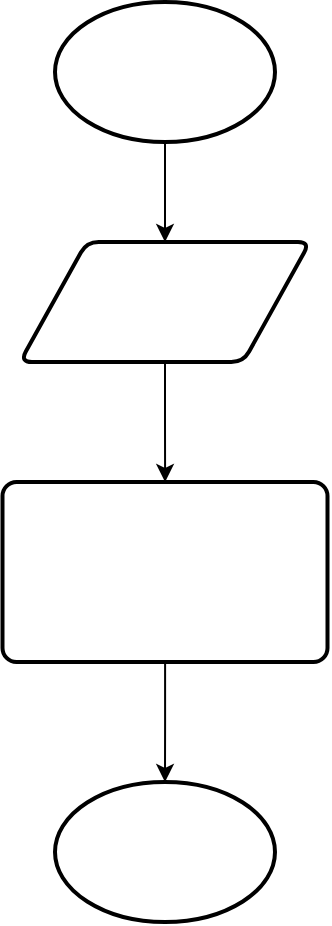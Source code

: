 <mxfile version="25.0.2">
  <diagram name="Page-1" id="q3uFHKvuZou4gTG6mtTF">
    <mxGraphModel dx="1480" dy="866" grid="1" gridSize="10" guides="1" tooltips="1" connect="1" arrows="1" fold="1" page="1" pageScale="1" pageWidth="850" pageHeight="1100" math="0" shadow="0">
      <root>
        <mxCell id="0" />
        <mxCell id="1" parent="0" />
        <mxCell id="T_z0Qs4jjKbPo24oxukL-5" value="" style="edgeStyle=orthogonalEdgeStyle;rounded=0;orthogonalLoop=1;jettySize=auto;html=1;fontSize=20;" edge="1" parent="1" source="T_z0Qs4jjKbPo24oxukL-1" target="T_z0Qs4jjKbPo24oxukL-2">
          <mxGeometry relative="1" as="geometry" />
        </mxCell>
        <mxCell id="T_z0Qs4jjKbPo24oxukL-1" value="&lt;span style=&quot;color: rgb(255, 255, 255);&quot;&gt;Start&lt;/span&gt;" style="strokeWidth=2;html=1;shape=mxgraph.flowchart.start_1;whiteSpace=wrap;fontSize=20;" vertex="1" parent="1">
          <mxGeometry x="387.5" y="40" width="110" height="70" as="geometry" />
        </mxCell>
        <mxCell id="T_z0Qs4jjKbPo24oxukL-6" value="" style="edgeStyle=orthogonalEdgeStyle;rounded=0;orthogonalLoop=1;jettySize=auto;html=1;fontSize=20;" edge="1" parent="1" source="T_z0Qs4jjKbPo24oxukL-2" target="T_z0Qs4jjKbPo24oxukL-3">
          <mxGeometry relative="1" as="geometry" />
        </mxCell>
        <mxCell id="T_z0Qs4jjKbPo24oxukL-2" value="&lt;span style=&quot;color: rgb(255, 255, 255);&quot;&gt;Nhập a ,b&lt;/span&gt;" style="shape=parallelogram;html=1;strokeWidth=2;perimeter=parallelogramPerimeter;whiteSpace=wrap;rounded=1;arcSize=12;size=0.23;fontSize=20;" vertex="1" parent="1">
          <mxGeometry x="370" y="160" width="145" height="60" as="geometry" />
        </mxCell>
        <mxCell id="T_z0Qs4jjKbPo24oxukL-7" value="" style="edgeStyle=orthogonalEdgeStyle;rounded=0;orthogonalLoop=1;jettySize=auto;html=1;fontSize=20;" edge="1" parent="1" source="T_z0Qs4jjKbPo24oxukL-3" target="T_z0Qs4jjKbPo24oxukL-4">
          <mxGeometry relative="1" as="geometry" />
        </mxCell>
        <mxCell id="T_z0Qs4jjKbPo24oxukL-3" value="&lt;span style=&quot;color: rgb(255, 255, 255);&quot;&gt;In ra x = (-b)/a&lt;/span&gt;" style="rounded=1;whiteSpace=wrap;html=1;absoluteArcSize=1;arcSize=14;strokeWidth=2;fontSize=20;" vertex="1" parent="1">
          <mxGeometry x="361.25" y="280" width="162.5" height="90" as="geometry" />
        </mxCell>
        <mxCell id="T_z0Qs4jjKbPo24oxukL-4" value="&lt;span style=&quot;color: rgb(255, 255, 255);&quot;&gt;End&lt;/span&gt;" style="strokeWidth=2;html=1;shape=mxgraph.flowchart.start_1;whiteSpace=wrap;fontSize=20;" vertex="1" parent="1">
          <mxGeometry x="387.5" y="430" width="110" height="70" as="geometry" />
        </mxCell>
      </root>
    </mxGraphModel>
  </diagram>
</mxfile>
